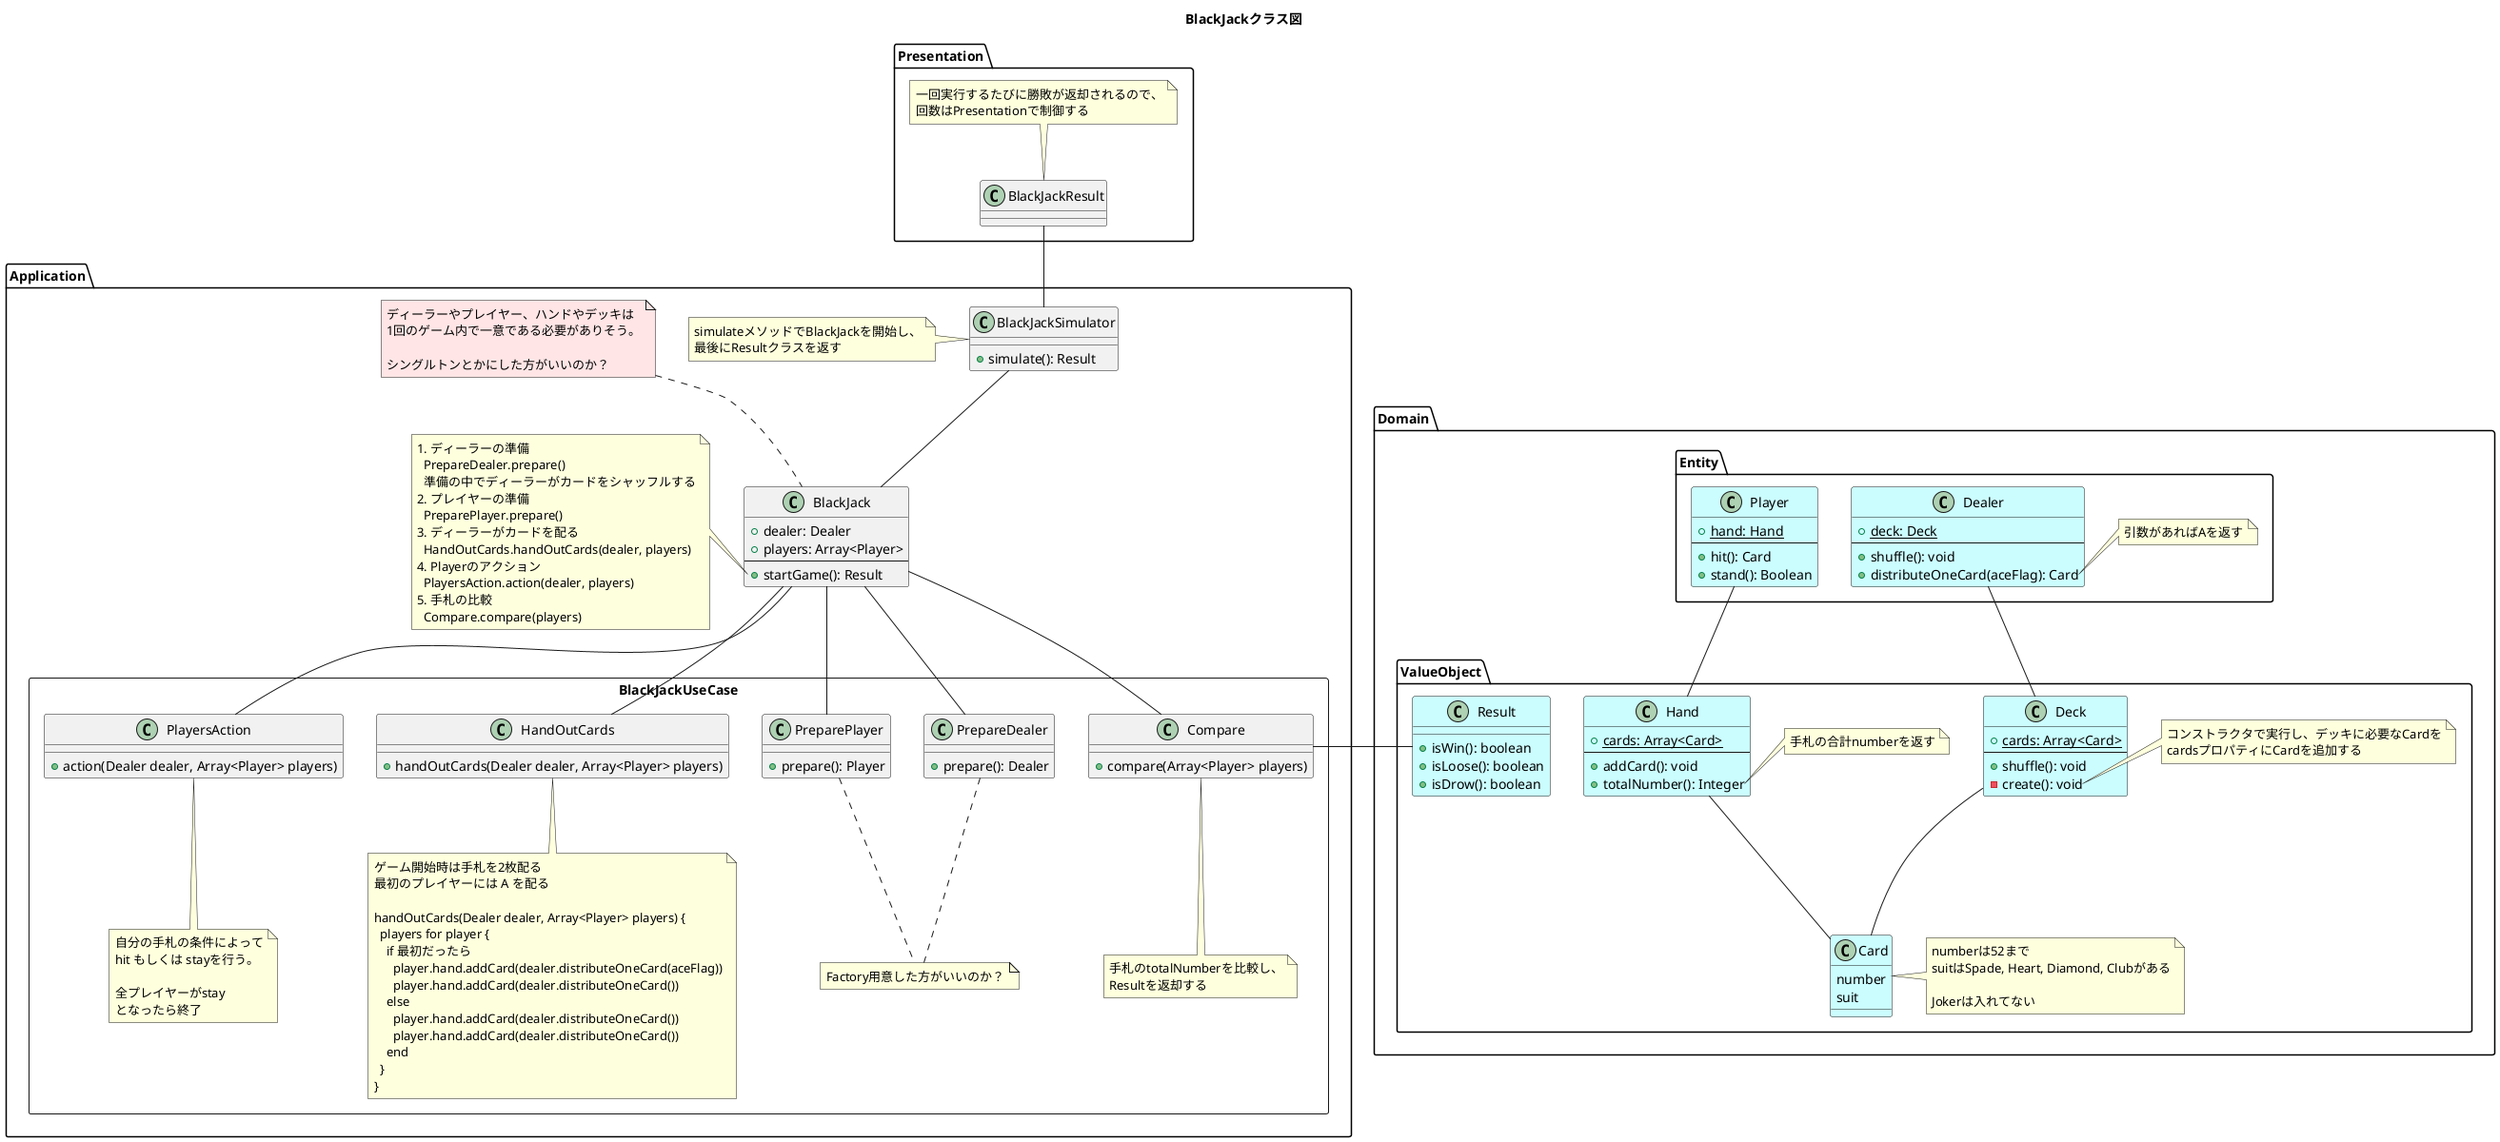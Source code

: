 @startuml
' left to right direction
title BlackJackクラス図

package Presentation {
  class BlackJackResult {
  }
  note top of BlackJackResult
    一回実行するたびに勝敗が返却されるので、
    回数はPresentationで制御する
  endnote
}

package Application {
  class BlackJackSimulator {
    + simulate(): Result
  }
  note left of BlackJackSimulator
    simulateメソッドでBlackJackを開始し、
    最後にResultクラスを返す
  endnote

  class BlackJack {
    + dealer: Dealer
    + players: Array<Player>
    ---
    + startGame(): Result
  }
  note left of BlackJack::startGame
    1. ディーラーの準備
      PrepareDealer.prepare()
      準備の中でディーラーがカードをシャッフルする
    2. プレイヤーの準備
      PreparePlayer.prepare()
    3. ディーラーがカードを配る
      HandOutCards.handOutCards(dealer, players)
    4. Playerのアクション
      PlayersAction.action(dealer, players)
    5. 手札の比較
      Compare.compare(players)
  endnote

  note as memo #FFE5E5
    ディーラーやプレイヤー、ハンドやデッキは
    1回のゲーム内で一意である必要がありそう。

    シングルトンとかにした方がいいのか？
  endnote
  memo .. BlackJack

  rectangle BlackJackUseCase {
    class PrepareDealer {
      + prepare(): Dealer
    }

    class PreparePlayer {
      + prepare(): Player
    }

    note as factory
      Factory用意した方がいいのか？
    endnote

    PrepareDealer .. factory
    PreparePlayer .. factory

    class HandOutCards {
      + handOutCards(Dealer dealer, Array<Player> players)
    }

    note bottom of HandOutCards
      ゲーム開始時は手札を2枚配る
      最初のプレイヤーには A を配る

      handOutCards(Dealer dealer, Array<Player> players) {
        players for player {
          if 最初だったら
            player.hand.addCard(dealer.distributeOneCard(aceFlag))
            player.hand.addCard(dealer.distributeOneCard())
          else
            player.hand.addCard(dealer.distributeOneCard())
            player.hand.addCard(dealer.distributeOneCard())
          end
        }
      }
    endnote

    class PlayersAction {
      + action(Dealer dealer, Array<Player> players)
    }
    note bottom of PlayersAction
      自分の手札の条件によって
      hit もしくは stayを行う。

      全プレイヤーがstay
      となったら終了
    endnote

    class Compare {
      + compare(Array<Player> players)
    }
    note bottom of Compare
      手札のtotalNumberを比較し、
      Resultを返却する
    endnote
  }
}

package Domain {
  package Entity {
    class Player #CBFDFF {
      + {static} hand: Hand
      --
      + hit(): Card
      + stand(): Boolean
    }

    class Dealer #CBFDFF {
      + {static} deck: Deck
      --
      + shuffle(): void
      + distributeOneCard(aceFlag): Card
    }
    note right of Dealer::distributeOneCard
      引数があればAを返す
    endnote
  }

  package ValueObject {
    class Deck #CBFDFF {
      + {static} cards: Array<Card>
      ---
      + shuffle(): void
      - create(): void
    }
    note right of Deck::create
      コンストラクタで実行し、デッキに必要なCardを
      cardsプロパティにCardを追加する
    endnote

    class Hand #CBFDFF {
      + {static} cards: Array<Card>
      ---
      + addCard(): void
      + totalNumber(): Integer
    }
    note right of Hand::totalNumber
      手札の合計numberを返す
    endnote

    class Card #CBFDFF {
      number
      suit
    }
    note right of Card
      numberは52まで
      suitはSpade, Heart, Diamond, Clubがある

      Jokerは入れてない
    endnote

    class Result #CBFDFF {
    + isWin(): boolean
    + isLoose(): boolean
    + isDrow(): boolean
  }
  }
}


BlackJackResult -- BlackJackSimulator
BlackJackSimulator -- BlackJack

BlackJack -- PrepareDealer
BlackJack -- PreparePlayer
BlackJack -- HandOutCards
BlackJack -- PlayersAction
BlackJack - Compare

Compare -right- Result

' PrepareDealer -- Player
' PrepareDealer -- Dealer
' PreparePlayer -- Player
' PreparePlayer -- Dealer
' HandOutCards -- Player
' HandOutCards -- Dealer
' PlayersAction -- Player
' PlayersAction -- Dealer
' CompareUseCase -- Player
' CompareUseCase -- Dealer

Player -- Hand
Dealer -- Deck
Hand -- Card
Deck -- Card

@enduml
